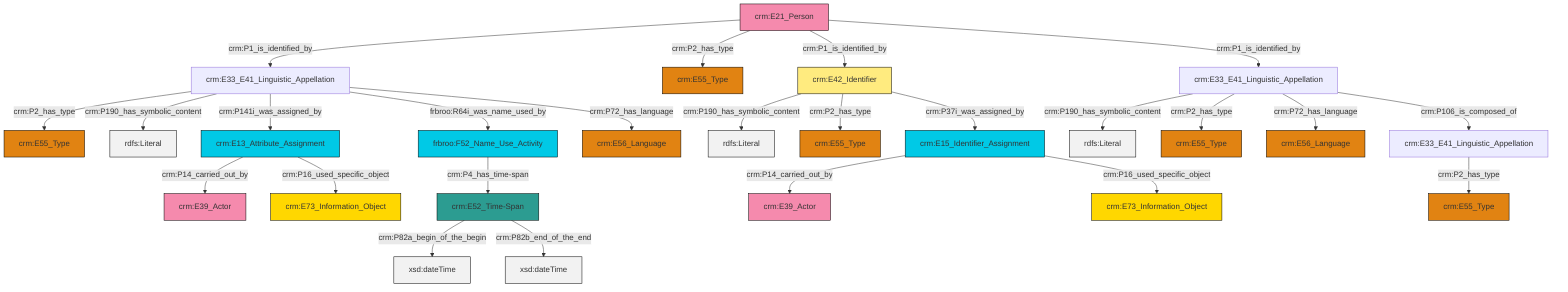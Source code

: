graph TD
classDef Literal fill:#f2f2f2,stroke:#000000;
classDef CRM_Entity fill:#FFFFFF,stroke:#000000;
classDef Temporal_Entity fill:#00C9E6, stroke:#000000;
classDef Type fill:#E18312, stroke:#000000;
classDef Time-Span fill:#2C9C91, stroke:#000000;
classDef Appellation fill:#FFEB7F, stroke:#000000;
classDef Place fill:#008836, stroke:#000000;
classDef Persistent_Item fill:#B266B2, stroke:#000000;
classDef Conceptual_Object fill:#FFD700, stroke:#000000;
classDef Physical_Thing fill:#D2B48C, stroke:#000000;
classDef Actor fill:#f58aad, stroke:#000000;
classDef PC_Classes fill:#4ce600, stroke:#000000;
classDef Multi fill:#cccccc,stroke:#000000;

2["crm:E21_Person"]:::Actor -->|crm:P1_is_identified_by| 4["crm:E33_E41_Linguistic_Appellation"]:::Default
2["crm:E21_Person"]:::Actor -->|crm:P2_has_type| 5["crm:E55_Type"]:::Type
6["crm:E42_Identifier"]:::Appellation -->|crm:P190_has_symbolic_content| 7[rdfs:Literal]:::Literal
4["crm:E33_E41_Linguistic_Appellation"]:::Default -->|crm:P2_has_type| 10["crm:E55_Type"]:::Type
2["crm:E21_Person"]:::Actor -->|crm:P1_is_identified_by| 6["crm:E42_Identifier"]:::Appellation
4["crm:E33_E41_Linguistic_Appellation"]:::Default -->|crm:P190_has_symbolic_content| 18[rdfs:Literal]:::Literal
14["crm:E15_Identifier_Assignment"]:::Temporal_Entity -->|crm:P14_carried_out_by| 8["crm:E39_Actor"]:::Actor
23["crm:E13_Attribute_Assignment"]:::Temporal_Entity -->|crm:P14_carried_out_by| 11["crm:E39_Actor"]:::Actor
4["crm:E33_E41_Linguistic_Appellation"]:::Default -->|crm:P141i_was_assigned_by| 23["crm:E13_Attribute_Assignment"]:::Temporal_Entity
24["crm:E52_Time-Span"]:::Time-Span -->|crm:P82a_begin_of_the_begin| 30[xsd:dateTime]:::Literal
6["crm:E42_Identifier"]:::Appellation -->|crm:P2_has_type| 31["crm:E55_Type"]:::Type
26["frbroo:F52_Name_Use_Activity"]:::Temporal_Entity -->|crm:P4_has_time-span| 24["crm:E52_Time-Span"]:::Time-Span
28["crm:E33_E41_Linguistic_Appellation"]:::Default -->|crm:P190_has_symbolic_content| 32[rdfs:Literal]:::Literal
24["crm:E52_Time-Span"]:::Time-Span -->|crm:P82b_end_of_the_end| 33[xsd:dateTime]:::Literal
4["crm:E33_E41_Linguistic_Appellation"]:::Default -->|frbroo:R64i_was_name_used_by| 26["frbroo:F52_Name_Use_Activity"]:::Temporal_Entity
2["crm:E21_Person"]:::Actor -->|crm:P1_is_identified_by| 28["crm:E33_E41_Linguistic_Appellation"]:::Default
28["crm:E33_E41_Linguistic_Appellation"]:::Default -->|crm:P2_has_type| 37["crm:E55_Type"]:::Type
23["crm:E13_Attribute_Assignment"]:::Temporal_Entity -->|crm:P16_used_specific_object| 16["crm:E73_Information_Object"]:::Conceptual_Object
4["crm:E33_E41_Linguistic_Appellation"]:::Default -->|crm:P72_has_language| 34["crm:E56_Language"]:::Type
28["crm:E33_E41_Linguistic_Appellation"]:::Default -->|crm:P72_has_language| 39["crm:E56_Language"]:::Type
6["crm:E42_Identifier"]:::Appellation -->|crm:P37i_was_assigned_by| 14["crm:E15_Identifier_Assignment"]:::Temporal_Entity
0["crm:E33_E41_Linguistic_Appellation"]:::Default -->|crm:P2_has_type| 20["crm:E55_Type"]:::Type
14["crm:E15_Identifier_Assignment"]:::Temporal_Entity -->|crm:P16_used_specific_object| 41["crm:E73_Information_Object"]:::Conceptual_Object
28["crm:E33_E41_Linguistic_Appellation"]:::Default -->|crm:P106_is_composed_of| 0["crm:E33_E41_Linguistic_Appellation"]:::Default